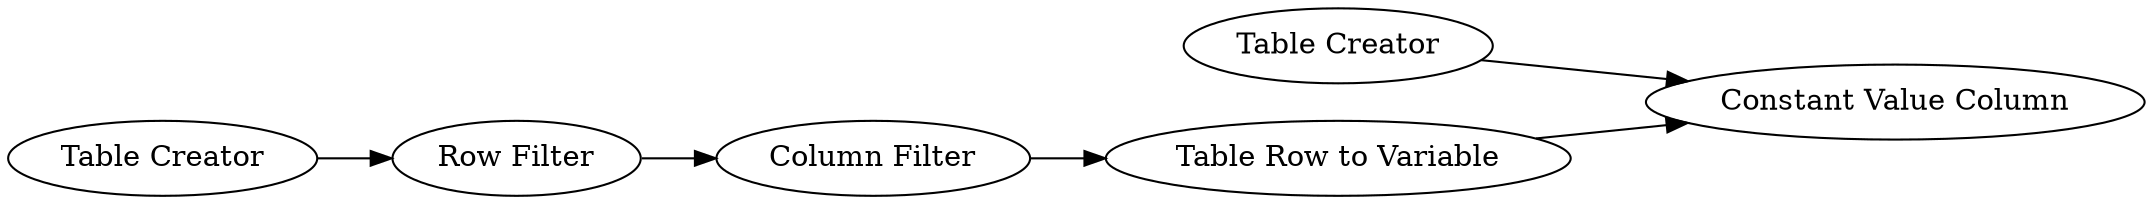 digraph {
	6 -> 4
	5 -> 4
	1 -> 2
	2 -> 3
	3 -> 6
	5 [label="Table Creator"]
	1 [label="Table Creator"]
	4 [label="Constant Value Column"]
	6 [label="Table Row to Variable"]
	3 [label="Column Filter"]
	2 [label="Row Filter"]
	rankdir=LR
}
